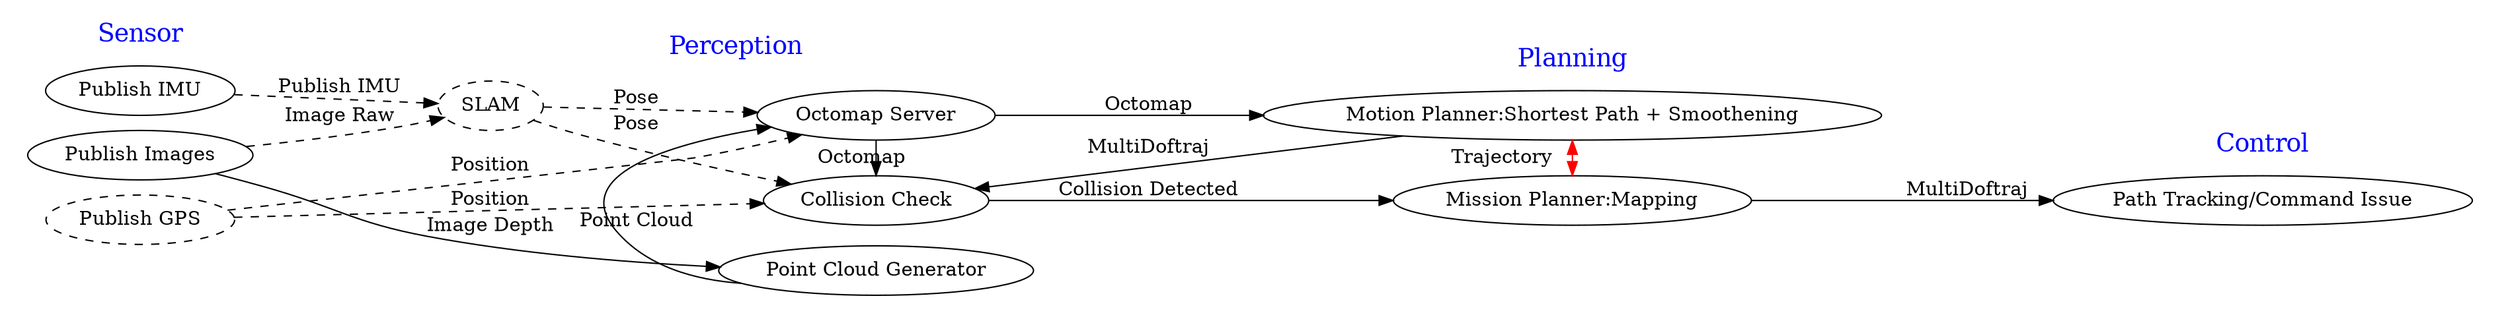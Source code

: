 digraph package_delivery{
	rankdir=LR;
	#size="14,10"
	graph [nodesep="0.15"]	


	subgraph cluster0{
	{rank=same;"Publish Images","Publish IMU"}
	{rank=same;"Publish GPS"[style=dashed]}
	node [style=dashed]
	label="Sensor"
	color=white
	graph[fontcolor=blue,fontsize=18]

	}

	subgraph cluster1{
	{rank=same;"Point Cloud Generator","Octomap Server", "Collision Check"}
	{rank=same;"SLAM"[style=dashed]}
	node [style=dashed,width=0.3]
	label="Perception"
	graph[fontcolor=blue,fontsize=18]
	color=white
	"SLAM"-> "Octomap Server"[label="Pose",style=dashed]
	"SLAM" -> "Collision Check"[label="Pose",style=dashed]
	"Publish GPS" -> "Collision Check"[label="Position",style=dashed]
	"Publish GPS" -> "Octomap Server"[label="Position",style=dashed]
	}
	subgraph cluster2{
	{rank=same;"Motion Planner:Shortest Path + Smoothening","Mission Planner:Mapping"}
	node [style=filled]
	label="Planning"
	graph[fontcolor=blue,fontsize=18]
	color=white

	}
	subgraph cluster3{
	{rank=same;"Path Tracking/Command Issue"}
	node [style=filled]
	label="Control"
	graph[fontcolor=blue,fontsize=18]
	color=white
	}
	"Publish Images" -> "Point Cloud Generator"[label="Image Depth"]
	"Publish Images" -> "SLAM"[label="Image Raw",style=dashed]
	"Publish IMU" -> "SLAM"[label="Publish IMU",style=dashed]
	
	
	"Octomap Server" -> "Collision Check"[label="Octomap"]
	"Octomap Server" -> "Motion Planner:Shortest Path + Smoothening"[label="Octomap"]
	"Point Cloud Generator" -> "Octomap Server"[label="Point Cloud"]
	"Motion Planner:Shortest Path + Smoothening" -> "Collision Check"[label="MultiDoftraj"]
	"Motion Planner:Shortest Path + Smoothening" -> "Mission Planner:Mapping"[label="Trajectory                  ",dir=both,style=dashed,color=red]
	"Mission Planner:Mapping"-> "Path Tracking/Command Issue"[label="MultiDoftraj"]
	"Collision Check" -> "Mission Planner:Mapping"[label="Collision Detected"]

}